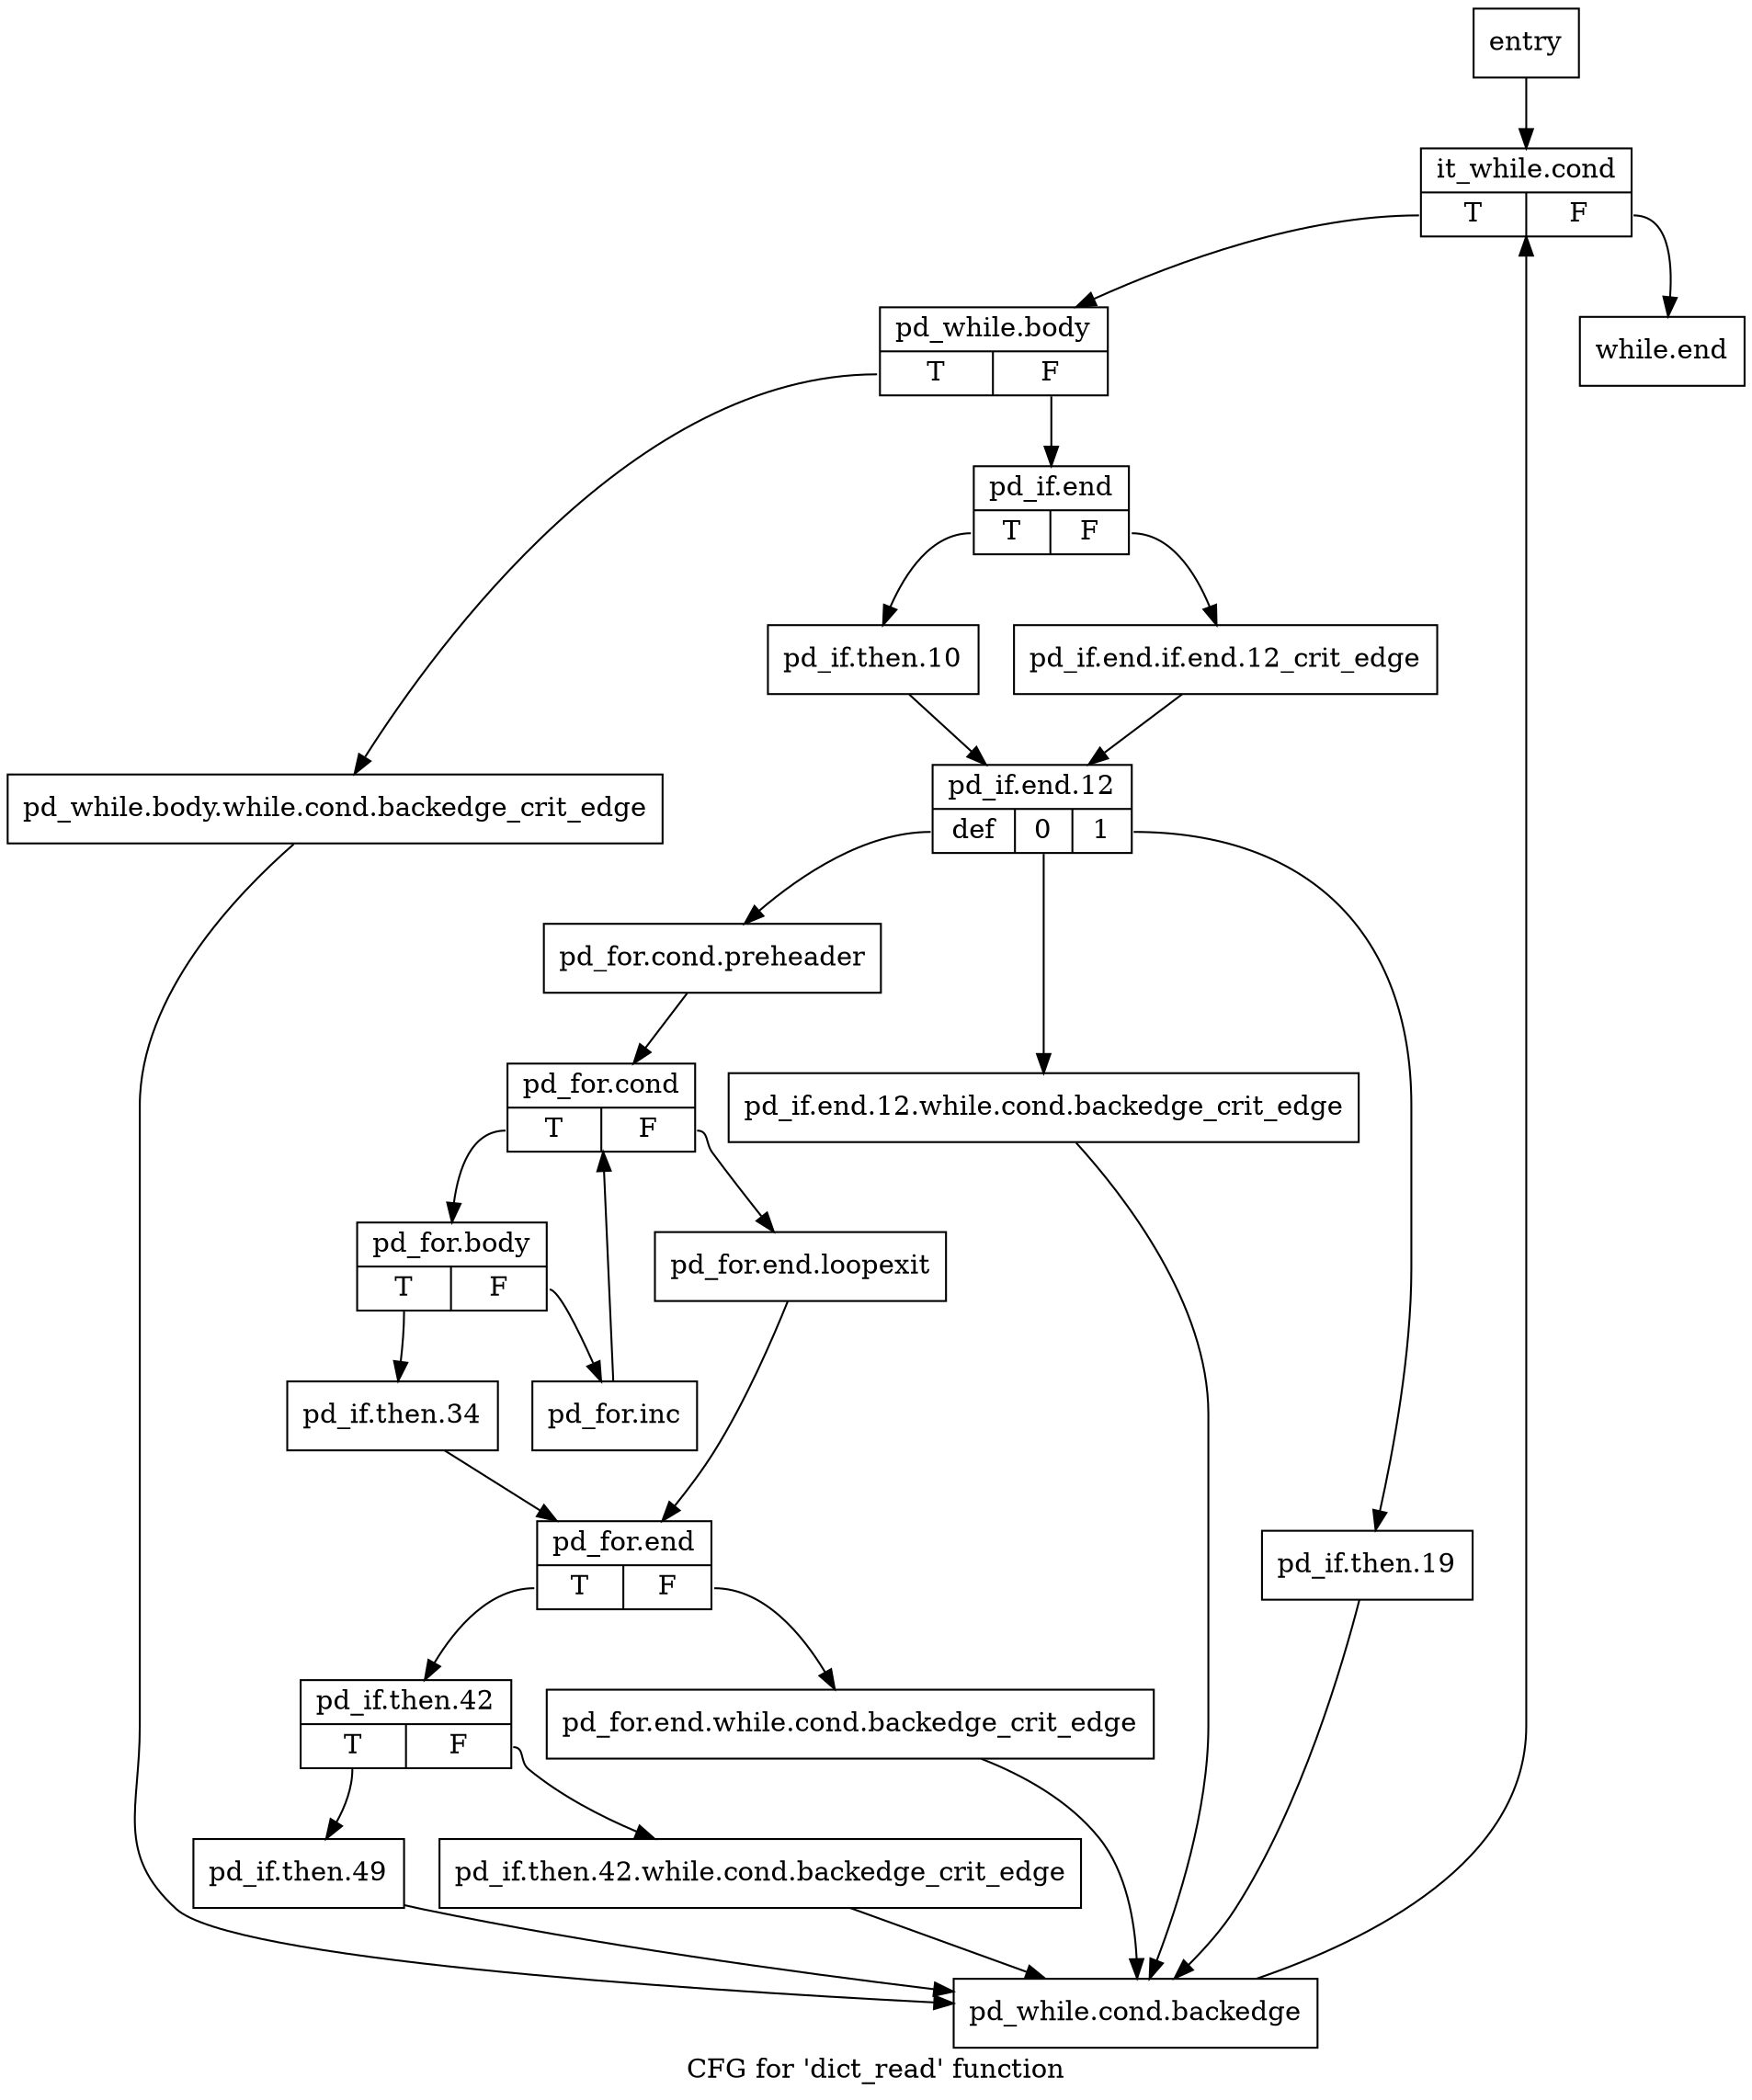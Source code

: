 digraph "CFG for 'dict_read' function" {
	label="CFG for 'dict_read' function";

	Node0xe06a30 [shape=record,label="{entry}"];
	Node0xe06a30 -> Node0xe06a80;
	Node0xe06a80 [shape=record,label="{it_while.cond|{<s0>T|<s1>F}}"];
	Node0xe06a80:s0 -> Node0xe06ad0;
	Node0xe06a80:s1 -> Node0xe07110;
	Node0xe06ad0 [shape=record,label="{pd_while.body|{<s0>T|<s1>F}}"];
	Node0xe06ad0:s0 -> Node0xe06b20;
	Node0xe06ad0:s1 -> Node0xe06b70;
	Node0xe06b20 [shape=record,label="{pd_while.body.while.cond.backedge_crit_edge}"];
	Node0xe06b20 -> Node0xe06da0;
	Node0xe06b70 [shape=record,label="{pd_if.end|{<s0>T|<s1>F}}"];
	Node0xe06b70:s0 -> Node0xe06c10;
	Node0xe06b70:s1 -> Node0xe06bc0;
	Node0xe06bc0 [shape=record,label="{pd_if.end.if.end.12_crit_edge}"];
	Node0xe06bc0 -> Node0xe06c60;
	Node0xe06c10 [shape=record,label="{pd_if.then.10}"];
	Node0xe06c10 -> Node0xe06c60;
	Node0xe06c60 [shape=record,label="{pd_if.end.12|{<s0>def|<s1>0|<s2>1}}"];
	Node0xe06c60:s0 -> Node0xe06d00;
	Node0xe06c60:s1 -> Node0xe06cb0;
	Node0xe06c60:s2 -> Node0xe06d50;
	Node0xe06cb0 [shape=record,label="{pd_if.end.12.while.cond.backedge_crit_edge}"];
	Node0xe06cb0 -> Node0xe06da0;
	Node0xe06d00 [shape=record,label="{pd_for.cond.preheader}"];
	Node0xe06d00 -> Node0xe06df0;
	Node0xe06d50 [shape=record,label="{pd_if.then.19}"];
	Node0xe06d50 -> Node0xe06da0;
	Node0xe06da0 [shape=record,label="{pd_while.cond.backedge}"];
	Node0xe06da0 -> Node0xe06a80;
	Node0xe06df0 [shape=record,label="{pd_for.cond|{<s0>T|<s1>F}}"];
	Node0xe06df0:s0 -> Node0xe06e40;
	Node0xe06df0:s1 -> Node0xe06f30;
	Node0xe06e40 [shape=record,label="{pd_for.body|{<s0>T|<s1>F}}"];
	Node0xe06e40:s0 -> Node0xe06e90;
	Node0xe06e40:s1 -> Node0xe06ee0;
	Node0xe06e90 [shape=record,label="{pd_if.then.34}"];
	Node0xe06e90 -> Node0xe06f80;
	Node0xe06ee0 [shape=record,label="{pd_for.inc}"];
	Node0xe06ee0 -> Node0xe06df0;
	Node0xe06f30 [shape=record,label="{pd_for.end.loopexit}"];
	Node0xe06f30 -> Node0xe06f80;
	Node0xe06f80 [shape=record,label="{pd_for.end|{<s0>T|<s1>F}}"];
	Node0xe06f80:s0 -> Node0xe07020;
	Node0xe06f80:s1 -> Node0xe06fd0;
	Node0xe06fd0 [shape=record,label="{pd_for.end.while.cond.backedge_crit_edge}"];
	Node0xe06fd0 -> Node0xe06da0;
	Node0xe07020 [shape=record,label="{pd_if.then.42|{<s0>T|<s1>F}}"];
	Node0xe07020:s0 -> Node0xe070c0;
	Node0xe07020:s1 -> Node0xe07070;
	Node0xe07070 [shape=record,label="{pd_if.then.42.while.cond.backedge_crit_edge}"];
	Node0xe07070 -> Node0xe06da0;
	Node0xe070c0 [shape=record,label="{pd_if.then.49}"];
	Node0xe070c0 -> Node0xe06da0;
	Node0xe07110 [shape=record,label="{while.end}"];
}
